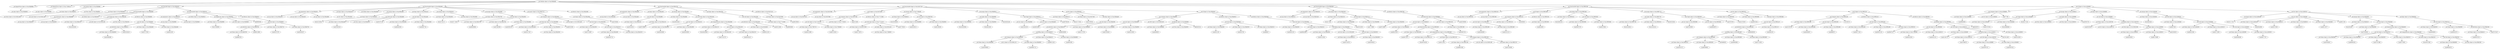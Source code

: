 strict digraph  {
<_ast.alias object at 0xa18fa8650>;
<_ast.ImportFrom object at 0xa18fa86d0>;
<_ast.alias object at 0xa18fa8f90>;
<_ast.ImportFrom object at 0xa17c9b410>;
<_ast.Store object at 0x10295c290>;
<_ast.Name object at 0xa18fa8f10>;
<_ast.Num object at 0xa18fa8f50>;
<_ast.Assign object at 0xa18fa8fd0>;
<_ast.Load object at 0x10295c1d0>;
<_ast.Name object at 0xa18fa8e90>;
<_ast.arg object at 0xa18fa8d10>;
<_ast.arg object at 0xa18fa8d50>;
<_ast.arguments object at 0xa18fa8dd0>;
<_ast.Global object at 0xa18fa8c90>;
<_ast.Name object at 0xa18fa8c10>;
Store2904091;
<_ast.Add object at 0x10295cc90>;
<_ast.Num object at 0xa18fa8c50>;
<_ast.AugAssign object at 0xa18fa8cd0>;
<_ast.Name object at 0xa18fa8b50>;
Load1860098;
<_ast.Attribute object at 0xa18fa8b10>;
Load2526419;
<_ast.Name object at 0xa18fa8a90>;
Load7577923;
<_ast.Name object at 0xa18fa8ad0>;
Load624193;
<_ast.Call object at 0xa18fa8bd0>;
<_ast.Return object at 0xa18fa8b90>;
<_ast.FunctionDef object at 0xa18fa8d90>;
<_ast.arg object at 0xa18fa8990>;
<_ast.arg object at 0xa18fa89d0>;
<_ast.arguments object at 0xa18fa8a50>;
<_ast.Global object at 0xa18fa8910>;
<_ast.Name object at 0xa18fa8890>;
Store7808682;
<_ast.Num object at 0xa18fa88d0>;
<_ast.AugAssign object at 0xa18fa8950>;
Add6880081;
<_ast.Name object at 0xa18fa87d0>;
Load909794;
<_ast.Attribute object at 0xa18fa8790>;
Load6313662;
<_ast.Name object at 0xa18fa8710>;
Load3237078;
<_ast.Name object at 0xa18fa8750>;
Load2926237;
<_ast.Call object at 0xa18fa8850>;
<_ast.Return object at 0xa18fa8810>;
<_ast.FunctionDef object at 0xa18fa8a10>;
<_ast.ClassDef object at 0xa18fa8e50>;
<_ast.arg object at 0xa18fa4e10>;
<_ast.arg object at 0xa18fa4e50>;
<_ast.arg object at 0xa18fa4d90>;
<_ast.arguments object at 0xa18fa4f10>;
<_ast.Str object at 0xa18fa4d50>;
<_ast.Expr object at 0xa18fa4d10>;
<_ast.Global object at 0xa18fa4bd0>;
<_ast.Name object at 0xa18fa4b50>;
Store5220625;
<_ast.Name object at 0xa18fa4ad0>;
Load7602018;
<_ast.Slice object at 0xa18fa4b10>;
<_ast.Subscript object at 0xa18fa4b90>;
Load5187143;
<_ast.Assign object at 0xa18fa4cd0>;
<_ast.Name object at 0xa18fa4990>;
Load9440265;
<_ast.Name object at 0xa18fa49d0>;
Load2667745;
<_ast.Call object at 0xa18fa4a90>;
<_ast.Expr object at 0xa18fa4a10>;
<_ast.Name object at 0xa18fa4950>;
Store3795127;
<_ast.Num object at 0xa18fa4890>;
<_ast.Assign object at 0xa18fa4910>;
<_ast.Name object at 0xa18fa47d0>;
Store8775926;
<_ast.Name object at 0xa18fa4750>;
Load6580684;
<_ast.Name object at 0xa18fa4790>;
Load7493309;
<_ast.Name object at 0xa18fa46d0>;
Load2830218;
<_ast.Call object at 0xa18fa4850>;
<_ast.Assign object at 0xa18fa48d0>;
<_ast.Name object at 0xa18fa45d0>;
Load2417347;
<_ast.Num object at 0xa18fa4550>;
<_ast.Slice object at 0xa18fa4610>;
<_ast.Subscript object at 0xa18fa4690>;
Load8220285;
<_ast.Eq object at 0x102961a90>;
<_ast.Name object at 0xa18fa4350>;
Load7474897;
<_ast.Name object at 0xa18fa44d0>;
Load4343714;
<_ast.Num object at 0xa18fa4310>;
<_ast.Call object at 0xa18fa4510>;
<_ast.Call object at 0xa18fa4590>;
<_ast.Compare object at 0xa18fa4650>;
<_ast.Assert object at 0xa18fa4710>;
<_ast.Name object at 0xa18fa4390>;
Load156464;
<_ast.Return object at 0xa18fa4490>;
<_ast.FunctionDef object at 0xa18fa4e90>;
<_ast.arg object at 0xa18fa43d0>;
<_ast.arg object at 0xa18fa4ed0>;
<_ast.arguments object at 0xa18fa4a50>;
<_ast.Name object at 0xa18fa4c50>;
Load3554524;
<_ast.Name object at 0xa18fa4c10>;
Load8758884;
<_ast.Call object at 0xa18fa4f90>;
<_ast.Expr object at 0xa18fa4c90>;
<_ast.Name object at 0xa18fa4fd0>;
Store8926595;
<_ast.Name object at 0xa18fa4050>;
Load3042948;
<_ast.Name object at 0xa18fa4090>;
Load3505959;
<_ast.Call object at 0xa18fa4410>;
<_ast.Name object at 0xa18fa4110>;
Store8450848;
<_ast.Name object at 0xa18fa41d0>;
Load7161373;
<_ast.Name object at 0xa18fa4210>;
Load5505412;
<_ast.Call object at 0xa18fa4190>;
<_ast.comprehension object at 0xa18fa40d0>;
<_ast.ListComp object at 0xa18fa4450>;
<_ast.Assign object at 0xa18fa4f50>;
<_ast.Name object at 0xa18c64d50>;
Load6014153;
<_ast.Attribute object at 0xa18fa42d0>;
Load3512693;
<_ast.Name object at 0xa17710590>;
Load6893663;
<_ast.Call object at 0xa18fa4290>;
<_ast.Expr object at 0xa18fa4250>;
<_ast.Name object at 0xa18c67b90>;
Load8418920;
<_ast.Return object at 0xa18c67410>;
<_ast.FunctionDef object at 0xa18fa4150>;
<_ast.arg object at 0xa18c67610>;
<_ast.arg object at 0xa18c67990>;
<_ast.arguments object at 0xa18c678d0>;
<_ast.Name object at 0xa176f4710>;
Load4521999;
<_ast.Name object at 0xa176f46d0>;
Load9718245;
<_ast.Call object at 0xa17c97a10>;
<_ast.Num object at 0xa17722610>;
<_ast.Compare object at 0xa18c67590>;
Eq4101488;
<_ast.Name object at 0xa20875f50>;
Load4773674;
<_ast.Num object at 0xa17c6b850>;
<_ast.Index object at 0xa18c61a50>;
<_ast.Subscript object at 0xa17712410>;
Load3776545;
<_ast.Return object at 0xa17712390>;
<_ast.If object at 0xa18c67d50>;
<_ast.Name object at 0xa18fa6810>;
Store3009939;
<_ast.Name object at 0xa18fa6890>;
Load3539512;
<_ast.Name object at 0xa18fa6850>;
Load2198265;
<_ast.Call object at 0xa18fa67d0>;
<_ast.Assign object at 0xa17c6b4d0>;
<_ast.Name object at 0xa18fa6990>;
Store3363684;
<_ast.Name object at 0xa18fa6950>;
Store855000;
<_ast.Tuple object at 0xa18fa68d0>;
Store9484446;
<_ast.List object at 0xa18fa69d0>;
Load1564159;
<_ast.List object at 0xa18fa6a90>;
Load4624063;
<_ast.Tuple object at 0xa18fa6a10>;
Load6780528;
<_ast.Assign object at 0xa18fa6910>;
<_ast.Name object at 0xa18fa6c10>;
Store5737802;
<_ast.Name object at 0xa18c67c90>;
Load1558555;
<_ast.Name object at 0xa18fa6d90>;
Load4338603;
<_ast.Lt object at 0x102961c10>;
<_ast.Name object at 0xa18fa6d50>;
Load4862713;
<_ast.Compare object at 0xa18fa6cd0>;
<_ast.Name object at 0xa18fa6e10>;
Load6815149;
<_ast.Name object at 0xa18fa6dd0>;
Load945385;
<_ast.IfExp object at 0xa18fa6d10>;
<_ast.Attribute object at 0xa18fa6c50>;
Load8059936;
<_ast.Name object at 0xa18fa6e90>;
Load1272730;
<_ast.Call object at 0xa18fa6c90>;
<_ast.Expr object at 0xa18fa6ad0>;
<_ast.For object at 0xa18fa6a50>;
<_ast.Name object at 0xa18fa6f90>;
Load5790442;
<_ast.Name object at 0xa18fa6f50>;
Load2515625;
<_ast.Call object at 0xa18fa6ed0>;
<_ast.GtE object at 0x102961e50>;
<_ast.Name object at 0xa18fa6690>;
Load449829;
<_ast.Num object at 0xa18fa6650>;
<_ast.BinOp object at 0xa18fa6fd0>;
Add4003241;
<_ast.Compare object at 0xa18fa6f10>;
<_ast.Name object at 0xa18fa6590>;
Load351150;
<_ast.Name object at 0xa18fa6550>;
Load332705;
<_ast.Name object at 0xa18fa6510>;
Load68647;
<_ast.Call object at 0xa18fa65d0>;
<_ast.Return object at 0xa18fa6610>;
<_ast.Name object at 0xa18fa6450>;
Load3925153;
<_ast.Name object at 0xa18fa6410>;
Load8940388;
<_ast.Name object at 0xa18fa6390>;
Load3151044;
<_ast.Sub object at 0x10295cd50>;
<_ast.Name object at 0xa18fa6310>;
Load3124478;
<_ast.Name object at 0xa18fa62d0>;
Load5449542;
<_ast.Call object at 0xa18fa6350>;
<_ast.BinOp object at 0xa18fa63d0>;
<_ast.Call object at 0xa18fa6490>;
<_ast.Return object at 0xa18fa64d0>;
<_ast.If object at 0xa18fa6e50>;
<_ast.FunctionDef object at 0xa18c67150>;
<_ast.arg object at 0xa18fa6210>;
<_ast.arg object at 0xa18fa61d0>;
<_ast.arguments object at 0xa18fa6250>;
<_ast.Name object at 0xa18fa6150>;
Store57290;
<_ast.Name object at 0xa18fa60d0>;
Load1914035;
<_ast.Name object at 0xa18fa6090>;
Load775996;
<_ast.Name object at 0xa18fa6050>;
Load9744681;
<_ast.Call object at 0xa18fa6110>;
<_ast.Assign object at 0xa18fa6190>;
<_ast.Name object at 0xa18fa6b50>;
Load6451818;
<_ast.Name object at 0xa18f82090>;
Load4972972;
<_ast.Name object at 0xa18f82110>;
Store9794264;
<_ast.Name object at 0xa18f82150>;
Load411955;
<_ast.Name object at 0xa18f821d0>;
Load8901648;
<_ast.LtE object at 0x102961cd0>;
<_ast.Name object at 0xa18f82210>;
Load2229388;
<_ast.Compare object at 0xa18f82190>;
<_ast.comprehension object at 0xa18f820d0>;
<_ast.GeneratorExp object at 0xa18f82050>;
<_ast.Call object at 0xa18fa6b10>;
<_ast.Name object at 0xa18f82290>;
Load2805745;
<_ast.Slice object at 0xa18f82250>;
<_ast.Subscript object at 0xa18fa6b90>;
Load2338930;
<_ast.Return object at 0xa18fa6790>;
<_ast.FunctionDef object at 0xa18fa6290>;
<_ast.arg object at 0xa18f82350>;
<_ast.arg object at 0xa18f82390>;
<_ast.arguments object at 0xa18f82310>;
<_ast.Name object at 0xa18f82490>;
Load5494836;
<_ast.Name object at 0xa18f824d0>;
Load2222115;
<_ast.Call object at 0xa18f82450>;
<_ast.Num object at 0xa18f82510>;
<_ast.Compare object at 0xa18f82410>;
LtE4908637;
<_ast.Name object at 0xa18f82590>;
Load924653;
<_ast.Return object at 0xa18f82550>;
<_ast.If object at 0xa18f823d0>;
<_ast.Name object at 0xa18f82610>;
Store4685335;
<_ast.Name object at 0xa18f82690>;
Load3067079;
<_ast.Name object at 0xa18f826d0>;
Load3579651;
<_ast.Call object at 0xa18f82650>;
<_ast.Assign object at 0xa18f825d0>;
<_ast.Name object at 0xa18f827d0>;
Store3256812;
<_ast.Name object at 0xa18f82810>;
Store1643421;
<_ast.Tuple object at 0xa18f82750>;
Store9182082;
<_ast.List object at 0xa18f82890>;
Load7916955;
<_ast.List object at 0xa18f828d0>;
Load8948975;
<_ast.Tuple object at 0xa18f82850>;
Load740763;
<_ast.Assign object at 0xa18f82710>;
<_ast.Name object at 0xa18f82950>;
Store4793397;
<_ast.Name object at 0xa18f82990>;
Load6622454;
<_ast.Name object at 0xa18f82b10>;
Load2810272;
<_ast.Name object at 0xa18f82b50>;
Load8268891;
<_ast.Compare object at 0xa18f82ad0>;
LtE4608626;
<_ast.Name object at 0xa18f82b90>;
Load4663906;
<_ast.Name object at 0xa18f82bd0>;
Load2721955;
<_ast.IfExp object at 0xa18f82a90>;
<_ast.Attribute object at 0xa18f82a50>;
Load9486303;
<_ast.Name object at 0xa18f82c10>;
Load394155;
<_ast.Call object at 0xa18f82a10>;
<_ast.Expr object at 0xa18f829d0>;
<_ast.For object at 0xa18f82910>;
<_ast.Name object at 0xa18f82cd0>;
Load1230764;
<_ast.Name object at 0xa18f82d90>;
Load4565957;
<_ast.Name object at 0xa18f82dd0>;
Load996672;
<_ast.Call object at 0xa18f82d50>;
<_ast.Compare object at 0xa18f82c90>;
Lt1330070;
<_ast.Name object at 0xa18f82e90>;
Load5977128;
<_ast.Name object at 0xa18f82ed0>;
Load3922119;
<_ast.Name object at 0xa18f82f10>;
Load8487417;
<_ast.Call object at 0xa18f82e50>;
<_ast.Return object at 0xa18f82e10>;
<_ast.Name object at 0xa176f5d90>;
Load4541854;
<_ast.Name object at 0xa1a2b6510>;
Load4422151;
<_ast.Call object at 0xa18f82fd0>;
<_ast.Name object at 0xa1a2b6dd0>;
Load1164775;
<_ast.Name object at 0xa1a2b6150>;
Load1296870;
<_ast.Name object at 0xa1a2b6fd0>;
Load1897447;
<_ast.Name object at 0xa1a2b6e90>;
Load9246740;
<_ast.Call object at 0xa1a2b6250>;
<_ast.BinOp object at 0xa1a2b6f10>;
Sub7621493;
<_ast.Name object at 0xa1a2b6850>;
Load2319165;
<_ast.Call object at 0xa1a2b6210>;
<_ast.BinOp object at 0xa18f82f90>;
Add400676;
<_ast.Return object at 0xa18f82f50>;
<_ast.If object at 0xa18f82c50>;
<_ast.FunctionDef object at 0xa18f822d0>;
<_ast.Name object at 0xa1a2b6bd0>;
Load9664856;
<_ast.Str object at 0xa1a2b6b50>;
<_ast.Compare object at 0xa1a2b6b90>;
Eq677798;
<_ast.Name object at 0xa1a2b6a50>;
Store3787831;
<_ast.Name object at 0xa1a2b69d0>;
Store5888849;
<_ast.Tuple object at 0xa1a2b6a90>;
Store6573105;
<_ast.Num object at 0xa1a2b6950>;
<_ast.Num object at 0xa1a2b6910>;
<_ast.Tuple object at 0xa1a2b6990>;
Load2655752;
<_ast.Assign object at 0xa1a2b6b10>;
<_ast.Name object at 0xa1a2b67d0>;
Load5320550;
<_ast.Str object at 0xa1a2b6710>;
<_ast.Mod object at 0x102961090>;
<_ast.Name object at 0xa1a2b6650>;
Load2819631;
<_ast.Name object at 0xa1a2b6610>;
Load9176489;
<_ast.Tuple object at 0xa1a2b6690>;
Load2336532;
<_ast.BinOp object at 0xa1a2b6750>;
<_ast.Call object at 0xa1a2b6890>;
<_ast.Expr object at 0xa1a2b68d0>;
<_ast.Name object at 0xa1a2b6590>;
Store963449;
<_ast.Name object at 0xa1a2b64d0>;
Load957943;
<_ast.Name object at 0xa1a2b6450>;
Load8522264;
<_ast.Name object at 0xa1a2b6410>;
Load3171603;
<_ast.Name object at 0xa1a2b6390>;
Load5360596;
<_ast.Name object at 0xa1a2b6350>;
Load4877787;
<_ast.Call object at 0xa1a2b63d0>;
<_ast.Call object at 0xa1a2b6490>;
<_ast.Call object at 0xa1a2b6550>;
<_ast.Assign object at 0xa1a2b65d0>;
<_ast.Name object at 0xa1a2b62d0>;
Store3117021;
<_ast.Name object at 0xa1a2b61d0>;
Load4944809;
<_ast.Name object at 0xa18fa8510>;
Load5472505;
<_ast.Name object at 0xa18fa8610>;
Load5285571;
<_ast.Name object at 0xa18fa8490>;
Load9113077;
<_ast.List object at 0xa1a2b6290>;
Load912136;
<_ast.Name object at 0xa18fa8410>;
Store304467;
<_ast.Name object at 0xa18fa8390>;
Load7585082;
<_ast.Name object at 0xa18fa83d0>;
Load2045847;
<_ast.Name object at 0xa18fa8290>;
Load8495333;
<_ast.Name object at 0xa18fa8350>;
Load7247489;
<_ast.Name object at 0xa18fa8210>;
Load3778581;
<_ast.Call object at 0xa18fa8310>;
<_ast.Name object at 0xa18fa8150>;
Store4557092;
<_ast.Name object at 0xa18fa80d0>;
Load9643675;
<_ast.Num object at 0xa18fa81d0>;
<_ast.Call object at 0xa18fa8250>;
<_ast.comprehension object at 0xa18fa82d0>;
<_ast.GeneratorExp object at 0xa18fa8450>;
<_ast.Call object at 0xa18fa84d0>;
<_ast.Assign object at 0xa18fa8590>;
<_ast.Name object at 0xa18fa8550>;
Load4956634;
<_ast.Name object at 0xa18fa8090>;
Load9043570;
<_ast.Name object at 0xa18fa8e10>;
Load6326743;
<_ast.Attribute object at 0xa18fa8190>;
Load7075427;
<_ast.Call object at 0xa18fa8110>;
<_ast.Expr object at 0xa18fa8050>;
<_ast.For object at 0xa1a2b6310>;
<_ast.If object at 0xa1a2b66d0>;
<_ast.Module object at 0xa18fa8ed0>;
<_ast.ImportFrom object at 0xa18fa86d0> -> <_ast.alias object at 0xa18fa8650>;
<_ast.ImportFrom object at 0xa17c9b410> -> <_ast.alias object at 0xa18fa8f90>;
<_ast.Name object at 0xa18fa8f10> -> <_ast.Store object at 0x10295c290>;
<_ast.Assign object at 0xa18fa8fd0> -> <_ast.Name object at 0xa18fa8f10>;
<_ast.Assign object at 0xa18fa8fd0> -> <_ast.Num object at 0xa18fa8f50>;
<_ast.Name object at 0xa18fa8e90> -> <_ast.Load object at 0x10295c1d0>;
<_ast.arguments object at 0xa18fa8dd0> -> <_ast.arg object at 0xa18fa8d10>;
<_ast.arguments object at 0xa18fa8dd0> -> <_ast.arg object at 0xa18fa8d50>;
<_ast.Name object at 0xa18fa8c10> -> Store2904091;
<_ast.AugAssign object at 0xa18fa8cd0> -> <_ast.Name object at 0xa18fa8c10>;
<_ast.AugAssign object at 0xa18fa8cd0> -> <_ast.Add object at 0x10295cc90>;
<_ast.AugAssign object at 0xa18fa8cd0> -> <_ast.Num object at 0xa18fa8c50>;
<_ast.Name object at 0xa18fa8b50> -> Load1860098;
<_ast.Attribute object at 0xa18fa8b10> -> <_ast.Name object at 0xa18fa8b50>;
<_ast.Attribute object at 0xa18fa8b10> -> Load2526419;
<_ast.Name object at 0xa18fa8a90> -> Load7577923;
<_ast.Name object at 0xa18fa8ad0> -> Load624193;
<_ast.Call object at 0xa18fa8bd0> -> <_ast.Attribute object at 0xa18fa8b10>;
<_ast.Call object at 0xa18fa8bd0> -> <_ast.Name object at 0xa18fa8a90>;
<_ast.Call object at 0xa18fa8bd0> -> <_ast.Name object at 0xa18fa8ad0>;
<_ast.Return object at 0xa18fa8b90> -> <_ast.Call object at 0xa18fa8bd0>;
<_ast.FunctionDef object at 0xa18fa8d90> -> <_ast.arguments object at 0xa18fa8dd0>;
<_ast.FunctionDef object at 0xa18fa8d90> -> <_ast.Global object at 0xa18fa8c90>;
<_ast.FunctionDef object at 0xa18fa8d90> -> <_ast.AugAssign object at 0xa18fa8cd0>;
<_ast.FunctionDef object at 0xa18fa8d90> -> <_ast.Return object at 0xa18fa8b90>;
<_ast.arguments object at 0xa18fa8a50> -> <_ast.arg object at 0xa18fa8990>;
<_ast.arguments object at 0xa18fa8a50> -> <_ast.arg object at 0xa18fa89d0>;
<_ast.Name object at 0xa18fa8890> -> Store7808682;
<_ast.AugAssign object at 0xa18fa8950> -> <_ast.Name object at 0xa18fa8890>;
<_ast.AugAssign object at 0xa18fa8950> -> Add6880081;
<_ast.AugAssign object at 0xa18fa8950> -> <_ast.Num object at 0xa18fa88d0>;
<_ast.Name object at 0xa18fa87d0> -> Load909794;
<_ast.Attribute object at 0xa18fa8790> -> <_ast.Name object at 0xa18fa87d0>;
<_ast.Attribute object at 0xa18fa8790> -> Load6313662;
<_ast.Name object at 0xa18fa8710> -> Load3237078;
<_ast.Name object at 0xa18fa8750> -> Load2926237;
<_ast.Call object at 0xa18fa8850> -> <_ast.Attribute object at 0xa18fa8790>;
<_ast.Call object at 0xa18fa8850> -> <_ast.Name object at 0xa18fa8710>;
<_ast.Call object at 0xa18fa8850> -> <_ast.Name object at 0xa18fa8750>;
<_ast.Return object at 0xa18fa8810> -> <_ast.Call object at 0xa18fa8850>;
<_ast.FunctionDef object at 0xa18fa8a10> -> <_ast.arguments object at 0xa18fa8a50>;
<_ast.FunctionDef object at 0xa18fa8a10> -> <_ast.Global object at 0xa18fa8910>;
<_ast.FunctionDef object at 0xa18fa8a10> -> <_ast.AugAssign object at 0xa18fa8950>;
<_ast.FunctionDef object at 0xa18fa8a10> -> <_ast.Return object at 0xa18fa8810>;
<_ast.ClassDef object at 0xa18fa8e50> -> <_ast.Name object at 0xa18fa8e90>;
<_ast.ClassDef object at 0xa18fa8e50> -> <_ast.FunctionDef object at 0xa18fa8d90>;
<_ast.ClassDef object at 0xa18fa8e50> -> <_ast.FunctionDef object at 0xa18fa8a10>;
<_ast.arguments object at 0xa18fa4f10> -> <_ast.arg object at 0xa18fa4e10>;
<_ast.arguments object at 0xa18fa4f10> -> <_ast.arg object at 0xa18fa4e50>;
<_ast.arguments object at 0xa18fa4f10> -> <_ast.arg object at 0xa18fa4d90>;
<_ast.Expr object at 0xa18fa4d10> -> <_ast.Str object at 0xa18fa4d50>;
<_ast.Name object at 0xa18fa4b50> -> Store5220625;
<_ast.Name object at 0xa18fa4ad0> -> Load7602018;
<_ast.Subscript object at 0xa18fa4b90> -> <_ast.Name object at 0xa18fa4ad0>;
<_ast.Subscript object at 0xa18fa4b90> -> <_ast.Slice object at 0xa18fa4b10>;
<_ast.Subscript object at 0xa18fa4b90> -> Load5187143;
<_ast.Assign object at 0xa18fa4cd0> -> <_ast.Name object at 0xa18fa4b50>;
<_ast.Assign object at 0xa18fa4cd0> -> <_ast.Subscript object at 0xa18fa4b90>;
<_ast.Name object at 0xa18fa4990> -> Load9440265;
<_ast.Name object at 0xa18fa49d0> -> Load2667745;
<_ast.Call object at 0xa18fa4a90> -> <_ast.Name object at 0xa18fa4990>;
<_ast.Call object at 0xa18fa4a90> -> <_ast.Name object at 0xa18fa49d0>;
<_ast.Expr object at 0xa18fa4a10> -> <_ast.Call object at 0xa18fa4a90>;
<_ast.Name object at 0xa18fa4950> -> Store3795127;
<_ast.Assign object at 0xa18fa4910> -> <_ast.Name object at 0xa18fa4950>;
<_ast.Assign object at 0xa18fa4910> -> <_ast.Num object at 0xa18fa4890>;
<_ast.Name object at 0xa18fa47d0> -> Store8775926;
<_ast.Name object at 0xa18fa4750> -> Load6580684;
<_ast.Name object at 0xa18fa4790> -> Load7493309;
<_ast.Name object at 0xa18fa46d0> -> Load2830218;
<_ast.Call object at 0xa18fa4850> -> <_ast.Name object at 0xa18fa4750>;
<_ast.Call object at 0xa18fa4850> -> <_ast.Name object at 0xa18fa4790>;
<_ast.Call object at 0xa18fa4850> -> <_ast.Name object at 0xa18fa46d0>;
<_ast.Assign object at 0xa18fa48d0> -> <_ast.Name object at 0xa18fa47d0>;
<_ast.Assign object at 0xa18fa48d0> -> <_ast.Call object at 0xa18fa4850>;
<_ast.Name object at 0xa18fa45d0> -> Load2417347;
<_ast.Slice object at 0xa18fa4610> -> <_ast.Num object at 0xa18fa4550>;
<_ast.Subscript object at 0xa18fa4690> -> <_ast.Name object at 0xa18fa45d0>;
<_ast.Subscript object at 0xa18fa4690> -> <_ast.Slice object at 0xa18fa4610>;
<_ast.Subscript object at 0xa18fa4690> -> Load8220285;
<_ast.Name object at 0xa18fa4350> -> Load7474897;
<_ast.Name object at 0xa18fa44d0> -> Load4343714;
<_ast.Call object at 0xa18fa4510> -> <_ast.Name object at 0xa18fa44d0>;
<_ast.Call object at 0xa18fa4510> -> <_ast.Num object at 0xa18fa4310>;
<_ast.Call object at 0xa18fa4590> -> <_ast.Name object at 0xa18fa4350>;
<_ast.Call object at 0xa18fa4590> -> <_ast.Call object at 0xa18fa4510>;
<_ast.Compare object at 0xa18fa4650> -> <_ast.Subscript object at 0xa18fa4690>;
<_ast.Compare object at 0xa18fa4650> -> <_ast.Eq object at 0x102961a90>;
<_ast.Compare object at 0xa18fa4650> -> <_ast.Call object at 0xa18fa4590>;
<_ast.Assert object at 0xa18fa4710> -> <_ast.Compare object at 0xa18fa4650>;
<_ast.Name object at 0xa18fa4390> -> Load156464;
<_ast.Return object at 0xa18fa4490> -> <_ast.Name object at 0xa18fa4390>;
<_ast.FunctionDef object at 0xa18fa4e90> -> <_ast.arguments object at 0xa18fa4f10>;
<_ast.FunctionDef object at 0xa18fa4e90> -> <_ast.Expr object at 0xa18fa4d10>;
<_ast.FunctionDef object at 0xa18fa4e90> -> <_ast.Global object at 0xa18fa4bd0>;
<_ast.FunctionDef object at 0xa18fa4e90> -> <_ast.Assign object at 0xa18fa4cd0>;
<_ast.FunctionDef object at 0xa18fa4e90> -> <_ast.Expr object at 0xa18fa4a10>;
<_ast.FunctionDef object at 0xa18fa4e90> -> <_ast.Assign object at 0xa18fa4910>;
<_ast.FunctionDef object at 0xa18fa4e90> -> <_ast.Assign object at 0xa18fa48d0>;
<_ast.FunctionDef object at 0xa18fa4e90> -> <_ast.Assert object at 0xa18fa4710>;
<_ast.FunctionDef object at 0xa18fa4e90> -> <_ast.Return object at 0xa18fa4490>;
<_ast.arguments object at 0xa18fa4a50> -> <_ast.arg object at 0xa18fa43d0>;
<_ast.arguments object at 0xa18fa4a50> -> <_ast.arg object at 0xa18fa4ed0>;
<_ast.Name object at 0xa18fa4c50> -> Load3554524;
<_ast.Name object at 0xa18fa4c10> -> Load8758884;
<_ast.Call object at 0xa18fa4f90> -> <_ast.Name object at 0xa18fa4c50>;
<_ast.Call object at 0xa18fa4f90> -> <_ast.Name object at 0xa18fa4c10>;
<_ast.Expr object at 0xa18fa4c90> -> <_ast.Call object at 0xa18fa4f90>;
<_ast.Name object at 0xa18fa4fd0> -> Store8926595;
<_ast.Name object at 0xa18fa4050> -> Load3042948;
<_ast.Name object at 0xa18fa4090> -> Load3505959;
<_ast.Call object at 0xa18fa4410> -> <_ast.Name object at 0xa18fa4050>;
<_ast.Call object at 0xa18fa4410> -> <_ast.Name object at 0xa18fa4090>;
<_ast.Name object at 0xa18fa4110> -> Store8450848;
<_ast.Name object at 0xa18fa41d0> -> Load7161373;
<_ast.Name object at 0xa18fa4210> -> Load5505412;
<_ast.Call object at 0xa18fa4190> -> <_ast.Name object at 0xa18fa41d0>;
<_ast.Call object at 0xa18fa4190> -> <_ast.Name object at 0xa18fa4210>;
<_ast.comprehension object at 0xa18fa40d0> -> <_ast.Name object at 0xa18fa4110>;
<_ast.comprehension object at 0xa18fa40d0> -> <_ast.Call object at 0xa18fa4190>;
<_ast.ListComp object at 0xa18fa4450> -> <_ast.Call object at 0xa18fa4410>;
<_ast.ListComp object at 0xa18fa4450> -> <_ast.comprehension object at 0xa18fa40d0>;
<_ast.Assign object at 0xa18fa4f50> -> <_ast.Name object at 0xa18fa4fd0>;
<_ast.Assign object at 0xa18fa4f50> -> <_ast.ListComp object at 0xa18fa4450>;
<_ast.Name object at 0xa18c64d50> -> Load6014153;
<_ast.Attribute object at 0xa18fa42d0> -> <_ast.Name object at 0xa18c64d50>;
<_ast.Attribute object at 0xa18fa42d0> -> Load3512693;
<_ast.Name object at 0xa17710590> -> Load6893663;
<_ast.Call object at 0xa18fa4290> -> <_ast.Attribute object at 0xa18fa42d0>;
<_ast.Call object at 0xa18fa4290> -> <_ast.Name object at 0xa17710590>;
<_ast.Expr object at 0xa18fa4250> -> <_ast.Call object at 0xa18fa4290>;
<_ast.Name object at 0xa18c67b90> -> Load8418920;
<_ast.Return object at 0xa18c67410> -> <_ast.Name object at 0xa18c67b90>;
<_ast.FunctionDef object at 0xa18fa4150> -> <_ast.arguments object at 0xa18fa4a50>;
<_ast.FunctionDef object at 0xa18fa4150> -> <_ast.Expr object at 0xa18fa4c90>;
<_ast.FunctionDef object at 0xa18fa4150> -> <_ast.Assign object at 0xa18fa4f50>;
<_ast.FunctionDef object at 0xa18fa4150> -> <_ast.Expr object at 0xa18fa4250>;
<_ast.FunctionDef object at 0xa18fa4150> -> <_ast.Return object at 0xa18c67410>;
<_ast.arguments object at 0xa18c678d0> -> <_ast.arg object at 0xa18c67610>;
<_ast.arguments object at 0xa18c678d0> -> <_ast.arg object at 0xa18c67990>;
<_ast.Name object at 0xa176f4710> -> Load4521999;
<_ast.Name object at 0xa176f46d0> -> Load9718245;
<_ast.Call object at 0xa17c97a10> -> <_ast.Name object at 0xa176f4710>;
<_ast.Call object at 0xa17c97a10> -> <_ast.Name object at 0xa176f46d0>;
<_ast.Compare object at 0xa18c67590> -> <_ast.Call object at 0xa17c97a10>;
<_ast.Compare object at 0xa18c67590> -> Eq4101488;
<_ast.Compare object at 0xa18c67590> -> <_ast.Num object at 0xa17722610>;
<_ast.Name object at 0xa20875f50> -> Load4773674;
<_ast.Index object at 0xa18c61a50> -> <_ast.Num object at 0xa17c6b850>;
<_ast.Subscript object at 0xa17712410> -> <_ast.Name object at 0xa20875f50>;
<_ast.Subscript object at 0xa17712410> -> <_ast.Index object at 0xa18c61a50>;
<_ast.Subscript object at 0xa17712410> -> Load3776545;
<_ast.Return object at 0xa17712390> -> <_ast.Subscript object at 0xa17712410>;
<_ast.If object at 0xa18c67d50> -> <_ast.Compare object at 0xa18c67590>;
<_ast.If object at 0xa18c67d50> -> <_ast.Return object at 0xa17712390>;
<_ast.Name object at 0xa18fa6810> -> Store3009939;
<_ast.Name object at 0xa18fa6890> -> Load3539512;
<_ast.Name object at 0xa18fa6850> -> Load2198265;
<_ast.Call object at 0xa18fa67d0> -> <_ast.Name object at 0xa18fa6890>;
<_ast.Call object at 0xa18fa67d0> -> <_ast.Name object at 0xa18fa6850>;
<_ast.Assign object at 0xa17c6b4d0> -> <_ast.Name object at 0xa18fa6810>;
<_ast.Assign object at 0xa17c6b4d0> -> <_ast.Call object at 0xa18fa67d0>;
<_ast.Name object at 0xa18fa6990> -> Store3363684;
<_ast.Name object at 0xa18fa6950> -> Store855000;
<_ast.Tuple object at 0xa18fa68d0> -> <_ast.Name object at 0xa18fa6990>;
<_ast.Tuple object at 0xa18fa68d0> -> <_ast.Name object at 0xa18fa6950>;
<_ast.Tuple object at 0xa18fa68d0> -> Store9484446;
<_ast.List object at 0xa18fa69d0> -> Load1564159;
<_ast.List object at 0xa18fa6a90> -> Load4624063;
<_ast.Tuple object at 0xa18fa6a10> -> <_ast.List object at 0xa18fa69d0>;
<_ast.Tuple object at 0xa18fa6a10> -> <_ast.List object at 0xa18fa6a90>;
<_ast.Tuple object at 0xa18fa6a10> -> Load6780528;
<_ast.Assign object at 0xa18fa6910> -> <_ast.Tuple object at 0xa18fa68d0>;
<_ast.Assign object at 0xa18fa6910> -> <_ast.Tuple object at 0xa18fa6a10>;
<_ast.Name object at 0xa18fa6c10> -> Store5737802;
<_ast.Name object at 0xa18c67c90> -> Load1558555;
<_ast.Name object at 0xa18fa6d90> -> Load4338603;
<_ast.Name object at 0xa18fa6d50> -> Load4862713;
<_ast.Compare object at 0xa18fa6cd0> -> <_ast.Name object at 0xa18fa6d90>;
<_ast.Compare object at 0xa18fa6cd0> -> <_ast.Lt object at 0x102961c10>;
<_ast.Compare object at 0xa18fa6cd0> -> <_ast.Name object at 0xa18fa6d50>;
<_ast.Name object at 0xa18fa6e10> -> Load6815149;
<_ast.Name object at 0xa18fa6dd0> -> Load945385;
<_ast.IfExp object at 0xa18fa6d10> -> <_ast.Compare object at 0xa18fa6cd0>;
<_ast.IfExp object at 0xa18fa6d10> -> <_ast.Name object at 0xa18fa6e10>;
<_ast.IfExp object at 0xa18fa6d10> -> <_ast.Name object at 0xa18fa6dd0>;
<_ast.Attribute object at 0xa18fa6c50> -> <_ast.IfExp object at 0xa18fa6d10>;
<_ast.Attribute object at 0xa18fa6c50> -> Load8059936;
<_ast.Name object at 0xa18fa6e90> -> Load1272730;
<_ast.Call object at 0xa18fa6c90> -> <_ast.Attribute object at 0xa18fa6c50>;
<_ast.Call object at 0xa18fa6c90> -> <_ast.Name object at 0xa18fa6e90>;
<_ast.Expr object at 0xa18fa6ad0> -> <_ast.Call object at 0xa18fa6c90>;
<_ast.For object at 0xa18fa6a50> -> <_ast.Name object at 0xa18fa6c10>;
<_ast.For object at 0xa18fa6a50> -> <_ast.Name object at 0xa18c67c90>;
<_ast.For object at 0xa18fa6a50> -> <_ast.Expr object at 0xa18fa6ad0>;
<_ast.Name object at 0xa18fa6f90> -> Load5790442;
<_ast.Name object at 0xa18fa6f50> -> Load2515625;
<_ast.Call object at 0xa18fa6ed0> -> <_ast.Name object at 0xa18fa6f90>;
<_ast.Call object at 0xa18fa6ed0> -> <_ast.Name object at 0xa18fa6f50>;
<_ast.Name object at 0xa18fa6690> -> Load449829;
<_ast.BinOp object at 0xa18fa6fd0> -> <_ast.Name object at 0xa18fa6690>;
<_ast.BinOp object at 0xa18fa6fd0> -> Add4003241;
<_ast.BinOp object at 0xa18fa6fd0> -> <_ast.Num object at 0xa18fa6650>;
<_ast.Compare object at 0xa18fa6f10> -> <_ast.Call object at 0xa18fa6ed0>;
<_ast.Compare object at 0xa18fa6f10> -> <_ast.GtE object at 0x102961e50>;
<_ast.Compare object at 0xa18fa6f10> -> <_ast.BinOp object at 0xa18fa6fd0>;
<_ast.Name object at 0xa18fa6590> -> Load351150;
<_ast.Name object at 0xa18fa6550> -> Load332705;
<_ast.Name object at 0xa18fa6510> -> Load68647;
<_ast.Call object at 0xa18fa65d0> -> <_ast.Name object at 0xa18fa6590>;
<_ast.Call object at 0xa18fa65d0> -> <_ast.Name object at 0xa18fa6550>;
<_ast.Call object at 0xa18fa65d0> -> <_ast.Name object at 0xa18fa6510>;
<_ast.Return object at 0xa18fa6610> -> <_ast.Call object at 0xa18fa65d0>;
<_ast.Name object at 0xa18fa6450> -> Load3925153;
<_ast.Name object at 0xa18fa6410> -> Load8940388;
<_ast.Name object at 0xa18fa6390> -> Load3151044;
<_ast.Name object at 0xa18fa6310> -> Load3124478;
<_ast.Name object at 0xa18fa62d0> -> Load5449542;
<_ast.Call object at 0xa18fa6350> -> <_ast.Name object at 0xa18fa6310>;
<_ast.Call object at 0xa18fa6350> -> <_ast.Name object at 0xa18fa62d0>;
<_ast.BinOp object at 0xa18fa63d0> -> <_ast.Name object at 0xa18fa6390>;
<_ast.BinOp object at 0xa18fa63d0> -> <_ast.Sub object at 0x10295cd50>;
<_ast.BinOp object at 0xa18fa63d0> -> <_ast.Call object at 0xa18fa6350>;
<_ast.Call object at 0xa18fa6490> -> <_ast.Name object at 0xa18fa6450>;
<_ast.Call object at 0xa18fa6490> -> <_ast.Name object at 0xa18fa6410>;
<_ast.Call object at 0xa18fa6490> -> <_ast.BinOp object at 0xa18fa63d0>;
<_ast.Return object at 0xa18fa64d0> -> <_ast.Call object at 0xa18fa6490>;
<_ast.If object at 0xa18fa6e50> -> <_ast.Compare object at 0xa18fa6f10>;
<_ast.If object at 0xa18fa6e50> -> <_ast.Return object at 0xa18fa6610>;
<_ast.If object at 0xa18fa6e50> -> <_ast.Return object at 0xa18fa64d0>;
<_ast.FunctionDef object at 0xa18c67150> -> <_ast.arguments object at 0xa18c678d0>;
<_ast.FunctionDef object at 0xa18c67150> -> <_ast.If object at 0xa18c67d50>;
<_ast.FunctionDef object at 0xa18c67150> -> <_ast.Assign object at 0xa17c6b4d0>;
<_ast.FunctionDef object at 0xa18c67150> -> <_ast.Assign object at 0xa18fa6910>;
<_ast.FunctionDef object at 0xa18c67150> -> <_ast.For object at 0xa18fa6a50>;
<_ast.FunctionDef object at 0xa18c67150> -> <_ast.If object at 0xa18fa6e50>;
<_ast.arguments object at 0xa18fa6250> -> <_ast.arg object at 0xa18fa6210>;
<_ast.arguments object at 0xa18fa6250> -> <_ast.arg object at 0xa18fa61d0>;
<_ast.Name object at 0xa18fa6150> -> Store57290;
<_ast.Name object at 0xa18fa60d0> -> Load1914035;
<_ast.Name object at 0xa18fa6090> -> Load775996;
<_ast.Name object at 0xa18fa6050> -> Load9744681;
<_ast.Call object at 0xa18fa6110> -> <_ast.Name object at 0xa18fa60d0>;
<_ast.Call object at 0xa18fa6110> -> <_ast.Name object at 0xa18fa6090>;
<_ast.Call object at 0xa18fa6110> -> <_ast.Name object at 0xa18fa6050>;
<_ast.Assign object at 0xa18fa6190> -> <_ast.Name object at 0xa18fa6150>;
<_ast.Assign object at 0xa18fa6190> -> <_ast.Call object at 0xa18fa6110>;
<_ast.Name object at 0xa18fa6b50> -> Load6451818;
<_ast.Name object at 0xa18f82090> -> Load4972972;
<_ast.Name object at 0xa18f82110> -> Store9794264;
<_ast.Name object at 0xa18f82150> -> Load411955;
<_ast.Name object at 0xa18f821d0> -> Load8901648;
<_ast.Name object at 0xa18f82210> -> Load2229388;
<_ast.Compare object at 0xa18f82190> -> <_ast.Name object at 0xa18f821d0>;
<_ast.Compare object at 0xa18f82190> -> <_ast.LtE object at 0x102961cd0>;
<_ast.Compare object at 0xa18f82190> -> <_ast.Name object at 0xa18f82210>;
<_ast.comprehension object at 0xa18f820d0> -> <_ast.Name object at 0xa18f82110>;
<_ast.comprehension object at 0xa18f820d0> -> <_ast.Name object at 0xa18f82150>;
<_ast.comprehension object at 0xa18f820d0> -> <_ast.Compare object at 0xa18f82190>;
<_ast.GeneratorExp object at 0xa18f82050> -> <_ast.Name object at 0xa18f82090>;
<_ast.GeneratorExp object at 0xa18f82050> -> <_ast.comprehension object at 0xa18f820d0>;
<_ast.Call object at 0xa18fa6b10> -> <_ast.Name object at 0xa18fa6b50>;
<_ast.Call object at 0xa18fa6b10> -> <_ast.GeneratorExp object at 0xa18f82050>;
<_ast.Name object at 0xa18f82290> -> Load2805745;
<_ast.Slice object at 0xa18f82250> -> <_ast.Name object at 0xa18f82290>;
<_ast.Subscript object at 0xa18fa6b90> -> <_ast.Call object at 0xa18fa6b10>;
<_ast.Subscript object at 0xa18fa6b90> -> <_ast.Slice object at 0xa18f82250>;
<_ast.Subscript object at 0xa18fa6b90> -> Load2338930;
<_ast.Return object at 0xa18fa6790> -> <_ast.Subscript object at 0xa18fa6b90>;
<_ast.FunctionDef object at 0xa18fa6290> -> <_ast.arguments object at 0xa18fa6250>;
<_ast.FunctionDef object at 0xa18fa6290> -> <_ast.Assign object at 0xa18fa6190>;
<_ast.FunctionDef object at 0xa18fa6290> -> <_ast.Return object at 0xa18fa6790>;
<_ast.arguments object at 0xa18f82310> -> <_ast.arg object at 0xa18f82350>;
<_ast.arguments object at 0xa18f82310> -> <_ast.arg object at 0xa18f82390>;
<_ast.Name object at 0xa18f82490> -> Load5494836;
<_ast.Name object at 0xa18f824d0> -> Load2222115;
<_ast.Call object at 0xa18f82450> -> <_ast.Name object at 0xa18f82490>;
<_ast.Call object at 0xa18f82450> -> <_ast.Name object at 0xa18f824d0>;
<_ast.Compare object at 0xa18f82410> -> <_ast.Call object at 0xa18f82450>;
<_ast.Compare object at 0xa18f82410> -> LtE4908637;
<_ast.Compare object at 0xa18f82410> -> <_ast.Num object at 0xa18f82510>;
<_ast.Name object at 0xa18f82590> -> Load924653;
<_ast.Return object at 0xa18f82550> -> <_ast.Name object at 0xa18f82590>;
<_ast.If object at 0xa18f823d0> -> <_ast.Compare object at 0xa18f82410>;
<_ast.If object at 0xa18f823d0> -> <_ast.Return object at 0xa18f82550>;
<_ast.Name object at 0xa18f82610> -> Store4685335;
<_ast.Name object at 0xa18f82690> -> Load3067079;
<_ast.Name object at 0xa18f826d0> -> Load3579651;
<_ast.Call object at 0xa18f82650> -> <_ast.Name object at 0xa18f82690>;
<_ast.Call object at 0xa18f82650> -> <_ast.Name object at 0xa18f826d0>;
<_ast.Assign object at 0xa18f825d0> -> <_ast.Name object at 0xa18f82610>;
<_ast.Assign object at 0xa18f825d0> -> <_ast.Call object at 0xa18f82650>;
<_ast.Name object at 0xa18f827d0> -> Store3256812;
<_ast.Name object at 0xa18f82810> -> Store1643421;
<_ast.Tuple object at 0xa18f82750> -> <_ast.Name object at 0xa18f827d0>;
<_ast.Tuple object at 0xa18f82750> -> <_ast.Name object at 0xa18f82810>;
<_ast.Tuple object at 0xa18f82750> -> Store9182082;
<_ast.List object at 0xa18f82890> -> Load7916955;
<_ast.List object at 0xa18f828d0> -> Load8948975;
<_ast.Tuple object at 0xa18f82850> -> <_ast.List object at 0xa18f82890>;
<_ast.Tuple object at 0xa18f82850> -> <_ast.List object at 0xa18f828d0>;
<_ast.Tuple object at 0xa18f82850> -> Load740763;
<_ast.Assign object at 0xa18f82710> -> <_ast.Tuple object at 0xa18f82750>;
<_ast.Assign object at 0xa18f82710> -> <_ast.Tuple object at 0xa18f82850>;
<_ast.Name object at 0xa18f82950> -> Store4793397;
<_ast.Name object at 0xa18f82990> -> Load6622454;
<_ast.Name object at 0xa18f82b10> -> Load2810272;
<_ast.Name object at 0xa18f82b50> -> Load8268891;
<_ast.Compare object at 0xa18f82ad0> -> <_ast.Name object at 0xa18f82b10>;
<_ast.Compare object at 0xa18f82ad0> -> LtE4608626;
<_ast.Compare object at 0xa18f82ad0> -> <_ast.Name object at 0xa18f82b50>;
<_ast.Name object at 0xa18f82b90> -> Load4663906;
<_ast.Name object at 0xa18f82bd0> -> Load2721955;
<_ast.IfExp object at 0xa18f82a90> -> <_ast.Compare object at 0xa18f82ad0>;
<_ast.IfExp object at 0xa18f82a90> -> <_ast.Name object at 0xa18f82b90>;
<_ast.IfExp object at 0xa18f82a90> -> <_ast.Name object at 0xa18f82bd0>;
<_ast.Attribute object at 0xa18f82a50> -> <_ast.IfExp object at 0xa18f82a90>;
<_ast.Attribute object at 0xa18f82a50> -> Load9486303;
<_ast.Name object at 0xa18f82c10> -> Load394155;
<_ast.Call object at 0xa18f82a10> -> <_ast.Attribute object at 0xa18f82a50>;
<_ast.Call object at 0xa18f82a10> -> <_ast.Name object at 0xa18f82c10>;
<_ast.Expr object at 0xa18f829d0> -> <_ast.Call object at 0xa18f82a10>;
<_ast.For object at 0xa18f82910> -> <_ast.Name object at 0xa18f82950>;
<_ast.For object at 0xa18f82910> -> <_ast.Name object at 0xa18f82990>;
<_ast.For object at 0xa18f82910> -> <_ast.Expr object at 0xa18f829d0>;
<_ast.Name object at 0xa18f82cd0> -> Load1230764;
<_ast.Name object at 0xa18f82d90> -> Load4565957;
<_ast.Name object at 0xa18f82dd0> -> Load996672;
<_ast.Call object at 0xa18f82d50> -> <_ast.Name object at 0xa18f82d90>;
<_ast.Call object at 0xa18f82d50> -> <_ast.Name object at 0xa18f82dd0>;
<_ast.Compare object at 0xa18f82c90> -> <_ast.Name object at 0xa18f82cd0>;
<_ast.Compare object at 0xa18f82c90> -> Lt1330070;
<_ast.Compare object at 0xa18f82c90> -> <_ast.Call object at 0xa18f82d50>;
<_ast.Name object at 0xa18f82e90> -> Load5977128;
<_ast.Name object at 0xa18f82ed0> -> Load3922119;
<_ast.Name object at 0xa18f82f10> -> Load8487417;
<_ast.Call object at 0xa18f82e50> -> <_ast.Name object at 0xa18f82e90>;
<_ast.Call object at 0xa18f82e50> -> <_ast.Name object at 0xa18f82ed0>;
<_ast.Call object at 0xa18f82e50> -> <_ast.Name object at 0xa18f82f10>;
<_ast.Return object at 0xa18f82e10> -> <_ast.Call object at 0xa18f82e50>;
<_ast.Name object at 0xa176f5d90> -> Load4541854;
<_ast.Name object at 0xa1a2b6510> -> Load4422151;
<_ast.Call object at 0xa18f82fd0> -> <_ast.Name object at 0xa176f5d90>;
<_ast.Call object at 0xa18f82fd0> -> <_ast.Name object at 0xa1a2b6510>;
<_ast.Name object at 0xa1a2b6dd0> -> Load1164775;
<_ast.Name object at 0xa1a2b6150> -> Load1296870;
<_ast.Name object at 0xa1a2b6fd0> -> Load1897447;
<_ast.Name object at 0xa1a2b6e90> -> Load9246740;
<_ast.Call object at 0xa1a2b6250> -> <_ast.Name object at 0xa1a2b6fd0>;
<_ast.Call object at 0xa1a2b6250> -> <_ast.Name object at 0xa1a2b6e90>;
<_ast.BinOp object at 0xa1a2b6f10> -> <_ast.Name object at 0xa1a2b6150>;
<_ast.BinOp object at 0xa1a2b6f10> -> Sub7621493;
<_ast.BinOp object at 0xa1a2b6f10> -> <_ast.Call object at 0xa1a2b6250>;
<_ast.Name object at 0xa1a2b6850> -> Load2319165;
<_ast.Call object at 0xa1a2b6210> -> <_ast.Name object at 0xa1a2b6dd0>;
<_ast.Call object at 0xa1a2b6210> -> <_ast.BinOp object at 0xa1a2b6f10>;
<_ast.Call object at 0xa1a2b6210> -> <_ast.Name object at 0xa1a2b6850>;
<_ast.BinOp object at 0xa18f82f90> -> <_ast.Call object at 0xa18f82fd0>;
<_ast.BinOp object at 0xa18f82f90> -> Add400676;
<_ast.BinOp object at 0xa18f82f90> -> <_ast.Call object at 0xa1a2b6210>;
<_ast.Return object at 0xa18f82f50> -> <_ast.BinOp object at 0xa18f82f90>;
<_ast.If object at 0xa18f82c50> -> <_ast.Compare object at 0xa18f82c90>;
<_ast.If object at 0xa18f82c50> -> <_ast.Return object at 0xa18f82e10>;
<_ast.If object at 0xa18f82c50> -> <_ast.Return object at 0xa18f82f50>;
<_ast.FunctionDef object at 0xa18f822d0> -> <_ast.arguments object at 0xa18f82310>;
<_ast.FunctionDef object at 0xa18f822d0> -> <_ast.If object at 0xa18f823d0>;
<_ast.FunctionDef object at 0xa18f822d0> -> <_ast.Assign object at 0xa18f825d0>;
<_ast.FunctionDef object at 0xa18f822d0> -> <_ast.Assign object at 0xa18f82710>;
<_ast.FunctionDef object at 0xa18f822d0> -> <_ast.For object at 0xa18f82910>;
<_ast.FunctionDef object at 0xa18f822d0> -> <_ast.If object at 0xa18f82c50>;
<_ast.Name object at 0xa1a2b6bd0> -> Load9664856;
<_ast.Compare object at 0xa1a2b6b90> -> <_ast.Name object at 0xa1a2b6bd0>;
<_ast.Compare object at 0xa1a2b6b90> -> Eq677798;
<_ast.Compare object at 0xa1a2b6b90> -> <_ast.Str object at 0xa1a2b6b50>;
<_ast.Name object at 0xa1a2b6a50> -> Store3787831;
<_ast.Name object at 0xa1a2b69d0> -> Store5888849;
<_ast.Tuple object at 0xa1a2b6a90> -> <_ast.Name object at 0xa1a2b6a50>;
<_ast.Tuple object at 0xa1a2b6a90> -> <_ast.Name object at 0xa1a2b69d0>;
<_ast.Tuple object at 0xa1a2b6a90> -> Store6573105;
<_ast.Tuple object at 0xa1a2b6990> -> <_ast.Num object at 0xa1a2b6950>;
<_ast.Tuple object at 0xa1a2b6990> -> <_ast.Num object at 0xa1a2b6910>;
<_ast.Tuple object at 0xa1a2b6990> -> Load2655752;
<_ast.Assign object at 0xa1a2b6b10> -> <_ast.Tuple object at 0xa1a2b6a90>;
<_ast.Assign object at 0xa1a2b6b10> -> <_ast.Tuple object at 0xa1a2b6990>;
<_ast.Name object at 0xa1a2b67d0> -> Load5320550;
<_ast.Name object at 0xa1a2b6650> -> Load2819631;
<_ast.Name object at 0xa1a2b6610> -> Load9176489;
<_ast.Tuple object at 0xa1a2b6690> -> <_ast.Name object at 0xa1a2b6650>;
<_ast.Tuple object at 0xa1a2b6690> -> <_ast.Name object at 0xa1a2b6610>;
<_ast.Tuple object at 0xa1a2b6690> -> Load2336532;
<_ast.BinOp object at 0xa1a2b6750> -> <_ast.Str object at 0xa1a2b6710>;
<_ast.BinOp object at 0xa1a2b6750> -> <_ast.Mod object at 0x102961090>;
<_ast.BinOp object at 0xa1a2b6750> -> <_ast.Tuple object at 0xa1a2b6690>;
<_ast.Call object at 0xa1a2b6890> -> <_ast.Name object at 0xa1a2b67d0>;
<_ast.Call object at 0xa1a2b6890> -> <_ast.BinOp object at 0xa1a2b6750>;
<_ast.Expr object at 0xa1a2b68d0> -> <_ast.Call object at 0xa1a2b6890>;
<_ast.Name object at 0xa1a2b6590> -> Store963449;
<_ast.Name object at 0xa1a2b64d0> -> Load957943;
<_ast.Name object at 0xa1a2b6450> -> Load8522264;
<_ast.Name object at 0xa1a2b6410> -> Load3171603;
<_ast.Name object at 0xa1a2b6390> -> Load5360596;
<_ast.Name object at 0xa1a2b6350> -> Load4877787;
<_ast.Call object at 0xa1a2b63d0> -> <_ast.Name object at 0xa1a2b6390>;
<_ast.Call object at 0xa1a2b63d0> -> <_ast.Name object at 0xa1a2b6350>;
<_ast.Call object at 0xa1a2b6490> -> <_ast.Name object at 0xa1a2b6450>;
<_ast.Call object at 0xa1a2b6490> -> <_ast.Name object at 0xa1a2b6410>;
<_ast.Call object at 0xa1a2b6490> -> <_ast.Call object at 0xa1a2b63d0>;
<_ast.Call object at 0xa1a2b6550> -> <_ast.Name object at 0xa1a2b64d0>;
<_ast.Call object at 0xa1a2b6550> -> <_ast.Call object at 0xa1a2b6490>;
<_ast.Assign object at 0xa1a2b65d0> -> <_ast.Name object at 0xa1a2b6590>;
<_ast.Assign object at 0xa1a2b65d0> -> <_ast.Call object at 0xa1a2b6550>;
<_ast.Name object at 0xa1a2b62d0> -> Store3117021;
<_ast.Name object at 0xa1a2b61d0> -> Load4944809;
<_ast.Name object at 0xa18fa8510> -> Load5472505;
<_ast.Name object at 0xa18fa8610> -> Load5285571;
<_ast.Name object at 0xa18fa8490> -> Load9113077;
<_ast.List object at 0xa1a2b6290> -> <_ast.Name object at 0xa1a2b61d0>;
<_ast.List object at 0xa1a2b6290> -> <_ast.Name object at 0xa18fa8510>;
<_ast.List object at 0xa1a2b6290> -> <_ast.Name object at 0xa18fa8610>;
<_ast.List object at 0xa1a2b6290> -> <_ast.Name object at 0xa18fa8490>;
<_ast.List object at 0xa1a2b6290> -> Load912136;
<_ast.Name object at 0xa18fa8410> -> Store304467;
<_ast.Name object at 0xa18fa8390> -> Load7585082;
<_ast.Name object at 0xa18fa83d0> -> Load2045847;
<_ast.Name object at 0xa18fa8290> -> Load8495333;
<_ast.Name object at 0xa18fa8350> -> Load7247489;
<_ast.Name object at 0xa18fa8210> -> Load3778581;
<_ast.Call object at 0xa18fa8310> -> <_ast.Name object at 0xa18fa83d0>;
<_ast.Call object at 0xa18fa8310> -> <_ast.Name object at 0xa18fa8290>;
<_ast.Call object at 0xa18fa8310> -> <_ast.Name object at 0xa18fa8350>;
<_ast.Call object at 0xa18fa8310> -> <_ast.Name object at 0xa18fa8210>;
<_ast.Name object at 0xa18fa8150> -> Store4557092;
<_ast.Name object at 0xa18fa80d0> -> Load9643675;
<_ast.Call object at 0xa18fa8250> -> <_ast.Name object at 0xa18fa80d0>;
<_ast.Call object at 0xa18fa8250> -> <_ast.Num object at 0xa18fa81d0>;
<_ast.comprehension object at 0xa18fa82d0> -> <_ast.Name object at 0xa18fa8150>;
<_ast.comprehension object at 0xa18fa82d0> -> <_ast.Call object at 0xa18fa8250>;
<_ast.GeneratorExp object at 0xa18fa8450> -> <_ast.Call object at 0xa18fa8310>;
<_ast.GeneratorExp object at 0xa18fa8450> -> <_ast.comprehension object at 0xa18fa82d0>;
<_ast.Call object at 0xa18fa84d0> -> <_ast.Name object at 0xa18fa8390>;
<_ast.Call object at 0xa18fa84d0> -> <_ast.GeneratorExp object at 0xa18fa8450>;
<_ast.Assign object at 0xa18fa8590> -> <_ast.Name object at 0xa18fa8410>;
<_ast.Assign object at 0xa18fa8590> -> <_ast.Call object at 0xa18fa84d0>;
<_ast.Name object at 0xa18fa8550> -> Load4956634;
<_ast.Name object at 0xa18fa8090> -> Load9043570;
<_ast.Name object at 0xa18fa8e10> -> Load6326743;
<_ast.Attribute object at 0xa18fa8190> -> <_ast.Name object at 0xa18fa8e10>;
<_ast.Attribute object at 0xa18fa8190> -> Load7075427;
<_ast.Call object at 0xa18fa8110> -> <_ast.Name object at 0xa18fa8550>;
<_ast.Call object at 0xa18fa8110> -> <_ast.Name object at 0xa18fa8090>;
<_ast.Call object at 0xa18fa8110> -> <_ast.Attribute object at 0xa18fa8190>;
<_ast.Expr object at 0xa18fa8050> -> <_ast.Call object at 0xa18fa8110>;
<_ast.For object at 0xa1a2b6310> -> <_ast.Name object at 0xa1a2b62d0>;
<_ast.For object at 0xa1a2b6310> -> <_ast.List object at 0xa1a2b6290>;
<_ast.For object at 0xa1a2b6310> -> <_ast.Assign object at 0xa18fa8590>;
<_ast.For object at 0xa1a2b6310> -> <_ast.Expr object at 0xa18fa8050>;
<_ast.If object at 0xa1a2b66d0> -> <_ast.Compare object at 0xa1a2b6b90>;
<_ast.If object at 0xa1a2b66d0> -> <_ast.Assign object at 0xa1a2b6b10>;
<_ast.If object at 0xa1a2b66d0> -> <_ast.Expr object at 0xa1a2b68d0>;
<_ast.If object at 0xa1a2b66d0> -> <_ast.Assign object at 0xa1a2b65d0>;
<_ast.If object at 0xa1a2b66d0> -> <_ast.For object at 0xa1a2b6310>;
<_ast.Module object at 0xa18fa8ed0> -> <_ast.ImportFrom object at 0xa18fa86d0>;
<_ast.Module object at 0xa18fa8ed0> -> <_ast.ImportFrom object at 0xa17c9b410>;
<_ast.Module object at 0xa18fa8ed0> -> <_ast.Assign object at 0xa18fa8fd0>;
<_ast.Module object at 0xa18fa8ed0> -> <_ast.ClassDef object at 0xa18fa8e50>;
<_ast.Module object at 0xa18fa8ed0> -> <_ast.FunctionDef object at 0xa18fa4e90>;
<_ast.Module object at 0xa18fa8ed0> -> <_ast.FunctionDef object at 0xa18fa4150>;
<_ast.Module object at 0xa18fa8ed0> -> <_ast.FunctionDef object at 0xa18c67150>;
<_ast.Module object at 0xa18fa8ed0> -> <_ast.FunctionDef object at 0xa18fa6290>;
<_ast.Module object at 0xa18fa8ed0> -> <_ast.FunctionDef object at 0xa18f822d0>;
<_ast.Module object at 0xa18fa8ed0> -> <_ast.If object at 0xa1a2b66d0>;
}
